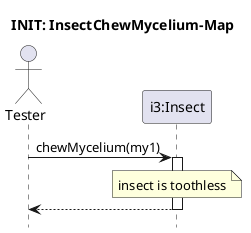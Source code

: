 @startuml Insect-chew-mycelium/toothless
hide footbox
title INIT: InsectChewMycelium-Map

actor Tester as S
participant "i3:Insect" as i3


S -> i3 : chewMycelium(my1)
activate i3
note over i3 : insect is toothless
return
@enduml